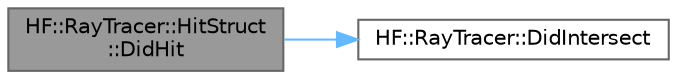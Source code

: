 digraph "HF::RayTracer::HitStruct::DidHit"
{
 // LATEX_PDF_SIZE
  bgcolor="transparent";
  edge [fontname=Helvetica,fontsize=10,labelfontname=Helvetica,labelfontsize=10];
  node [fontname=Helvetica,fontsize=10,shape=box,height=0.2,width=0.4];
  rankdir="LR";
  Node1 [label="HF::RayTracer::HitStruct\l::DidHit",height=0.2,width=0.4,color="gray40", fillcolor="grey60", style="filled", fontcolor="black",tooltip="Determine whether or not this hitstruct contains a hit."];
  Node1 -> Node2 [color="steelblue1",style="solid"];
  Node2 [label="HF::RayTracer::DidIntersect",height=0.2,width=0.4,color="grey40", fillcolor="white", style="filled",URL="$a00464.html#a2630761a64fac02a4ee33abaf5c885a1",tooltip=" "];
}
